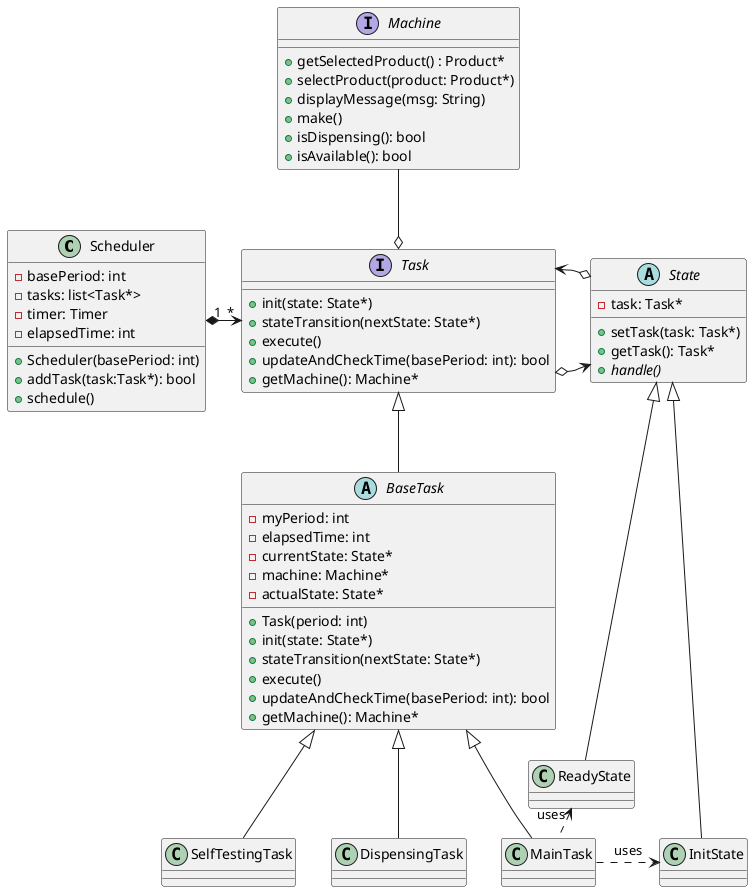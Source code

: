 @startuml class-diagram 

class Scheduler {
    - basePeriod: int 
    - tasks: list<Task*>
    - timer: Timer
    - elapsedTime: int
    + Scheduler(basePeriod: int)
    + addTask(task:Task*): bool
    + schedule()
}

interface Task {
    + init(state: State*)
    + stateTransition(nextState: State*)
    + execute()
    + updateAndCheckTime(basePeriod: int): bool
    + getMachine(): Machine*
}

Scheduler "1" *-right-> "*" Task

abstract class BaseTask {
    - myPeriod: int
    - elapsedTime: int
    - currentState: State*
    - machine: Machine*
    - actualState: State*
    + Task(period: int)
    + init(state: State*)
    + stateTransition(nextState: State*)
    + execute()
    + updateAndCheckTime(basePeriod: int): bool
    + getMachine(): Machine*
}

Task <|-- BaseTask

class MainTask 
BaseTask <|-- MainTask

class DispensingTask
BaseTask <|-- DispensingTask

class SelfTestingTask
BaseTask <|-- SelfTestingTask

abstract class State {
    - task: Task*
    + setTask(task: Task*)
    + getTask(): Task*
    + {abstract} handle()
}

Task o-right-> State
State o-left-> Task

class InitState { }
class ReadyState { }

State <|-- InitState
State <|-- ReadyState

MainTask -[dashed]right-> InitState : uses
MainTask -[dashed]left-> ReadyState : uses


interface Machine {
    + getSelectedProduct() : Product*
    + selectProduct(product: Product*)
    + displayMessage(msg: String)
    + make()
    + isDispensing(): bool
    + isAvailable(): bool
}

Machine --o Task


@enduml